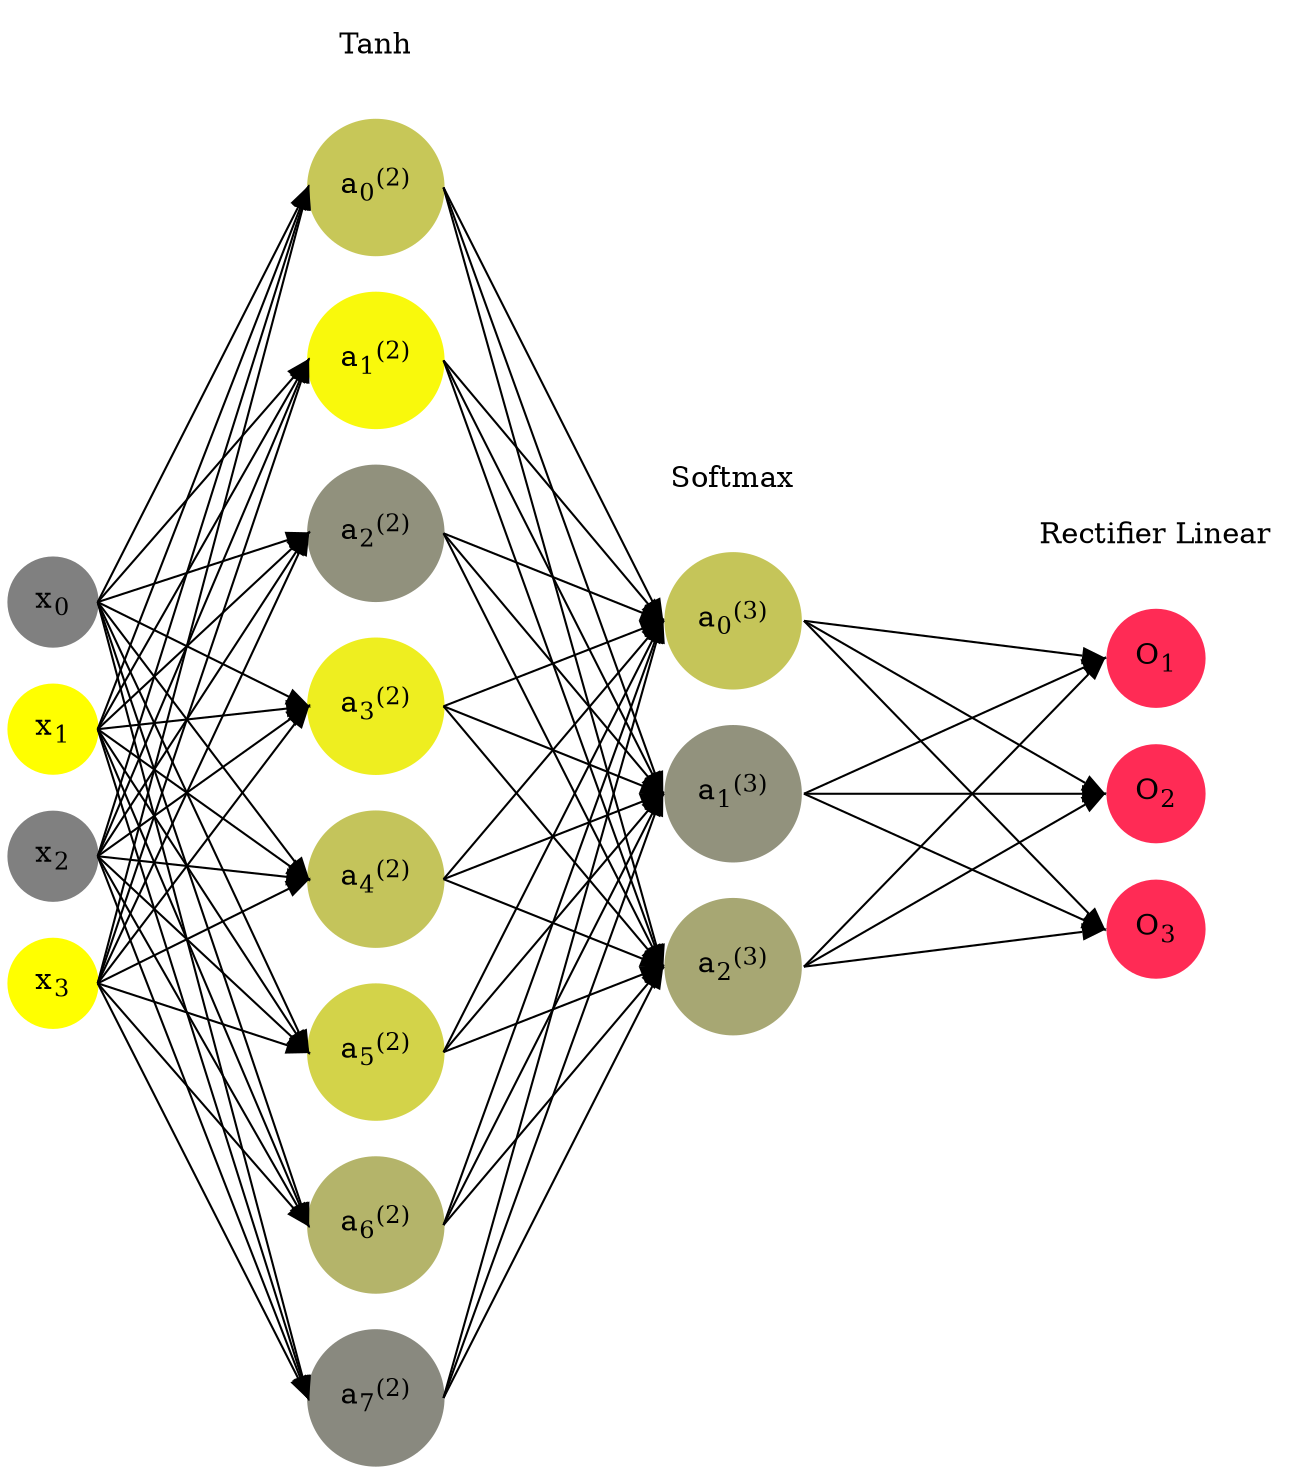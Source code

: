 digraph G {
	rankdir = LR;
	splines=false;
	edge[style=invis];
	ranksep= 1.4;
	{
	node [shape=circle, color="0.1667, 0.0, 0.5", style=filled, fillcolor="0.1667, 0.0, 0.5"];
	x0 [label=<x<sub>0</sub>>];
	}
	{
	node [shape=circle, color="0.1667, 1.0, 1.0", style=filled, fillcolor="0.1667, 1.0, 1.0"];
	x1 [label=<x<sub>1</sub>>];
	}
	{
	node [shape=circle, color="0.1667, 0.0, 0.5", style=filled, fillcolor="0.1667, 0.0, 0.5"];
	x2 [label=<x<sub>2</sub>>];
	}
	{
	node [shape=circle, color="0.1667, 1.0, 1.0", style=filled, fillcolor="0.1667, 1.0, 1.0"];
	x3 [label=<x<sub>3</sub>>];
	}
	{
	node [shape=circle, color="0.1667, 0.557321, 0.778661", style=filled, fillcolor="0.1667, 0.557321, 0.778661"];
	a02 [label=<a<sub>0</sub><sup>(2)</sup>>];
	}
	{
	node [shape=circle, color="0.1667, 0.951822, 0.975911", style=filled, fillcolor="0.1667, 0.951822, 0.975911"];
	a12 [label=<a<sub>1</sub><sup>(2)</sup>>];
	}
	{
	node [shape=circle, color="0.1667, 0.137248, 0.568624", style=filled, fillcolor="0.1667, 0.137248, 0.568624"];
	a22 [label=<a<sub>2</sub><sup>(2)</sup>>];
	}
	{
	node [shape=circle, color="0.1667, 0.862912, 0.931456", style=filled, fillcolor="0.1667, 0.862912, 0.931456"];
	a32 [label=<a<sub>3</sub><sup>(2)</sup>>];
	}
	{
	node [shape=circle, color="0.1667, 0.533188, 0.766594", style=filled, fillcolor="0.1667, 0.533188, 0.766594"];
	a42 [label=<a<sub>4</sub><sup>(2)</sup>>];
	}
	{
	node [shape=circle, color="0.1667, 0.650973, 0.825486", style=filled, fillcolor="0.1667, 0.650973, 0.825486"];
	a52 [label=<a<sub>5</sub><sup>(2)</sup>>];
	}
	{
	node [shape=circle, color="0.1667, 0.406719, 0.703359", style=filled, fillcolor="0.1667, 0.406719, 0.703359"];
	a62 [label=<a<sub>6</sub><sup>(2)</sup>>];
	}
	{
	node [shape=circle, color="0.1667, 0.070902, 0.535451", style=filled, fillcolor="0.1667, 0.070902, 0.535451"];
	a72 [label=<a<sub>7</sub><sup>(2)</sup>>];
	}
	{
	node [shape=circle, color="0.1667, 0.546527, 0.773264", style=filled, fillcolor="0.1667, 0.546527, 0.773264"];
	a03 [label=<a<sub>0</sub><sup>(3)</sup>>];
	}
	{
	node [shape=circle, color="0.1667, 0.143498, 0.571749", style=filled, fillcolor="0.1667, 0.143498, 0.571749"];
	a13 [label=<a<sub>1</sub><sup>(3)</sup>>];
	}
	{
	node [shape=circle, color="0.1667, 0.309974, 0.654987", style=filled, fillcolor="0.1667, 0.309974, 0.654987"];
	a23 [label=<a<sub>2</sub><sup>(3)</sup>>];
	}
	{
	node [shape=circle, color="0.9667, 0.83, 1.0", style=filled, fillcolor="0.9667, 0.83, 1.0"];
	O1 [label=<O<sub>1</sub>>];
	}
	{
	node [shape=circle, color="0.9667, 0.83, 1.0", style=filled, fillcolor="0.9667, 0.83, 1.0"];
	O2 [label=<O<sub>2</sub>>];
	}
	{
	node [shape=circle, color="0.9667, 0.83, 1.0", style=filled, fillcolor="0.9667, 0.83, 1.0"];
	O3 [label=<O<sub>3</sub>>];
	}
	{
	rank=same;
	x0->x1->x2->x3;
	}
	{
	rank=same;
	a02->a12->a22->a32->a42->a52->a62->a72;
	}
	{
	rank=same;
	a03->a13->a23;
	}
	{
	rank=same;
	O1->O2->O3;
	}
	l1 [shape=plaintext,label="Tanh"];
	l1->a02;
	{rank=same; l1;a02};
	l2 [shape=plaintext,label="Softmax"];
	l2->a03;
	{rank=same; l2;a03};
	l3 [shape=plaintext,label="Rectifier Linear"];
	l3->O1;
	{rank=same; l3;O1};
edge[style=solid, tailport=e, headport=w];
	{x0;x1;x2;x3} -> {a02;a12;a22;a32;a42;a52;a62;a72};
	{a02;a12;a22;a32;a42;a52;a62;a72} -> {a03;a13;a23};
	{a03;a13;a23} -> {O1,O2,O3};
}